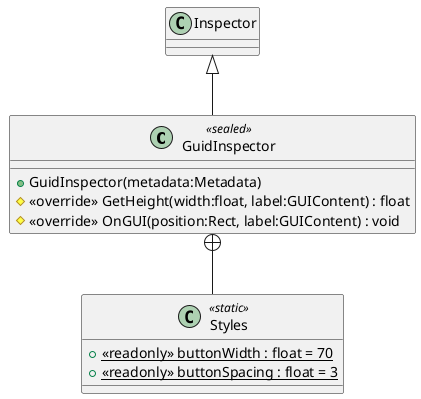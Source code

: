 @startuml
class GuidInspector <<sealed>> {
    + GuidInspector(metadata:Metadata)
    # <<override>> GetHeight(width:float, label:GUIContent) : float
    # <<override>> OnGUI(position:Rect, label:GUIContent) : void
}
class Styles <<static>> {
    + {static} <<readonly>> buttonWidth : float = 70
    + {static} <<readonly>> buttonSpacing : float = 3
}
Inspector <|-- GuidInspector
GuidInspector +-- Styles
@enduml

